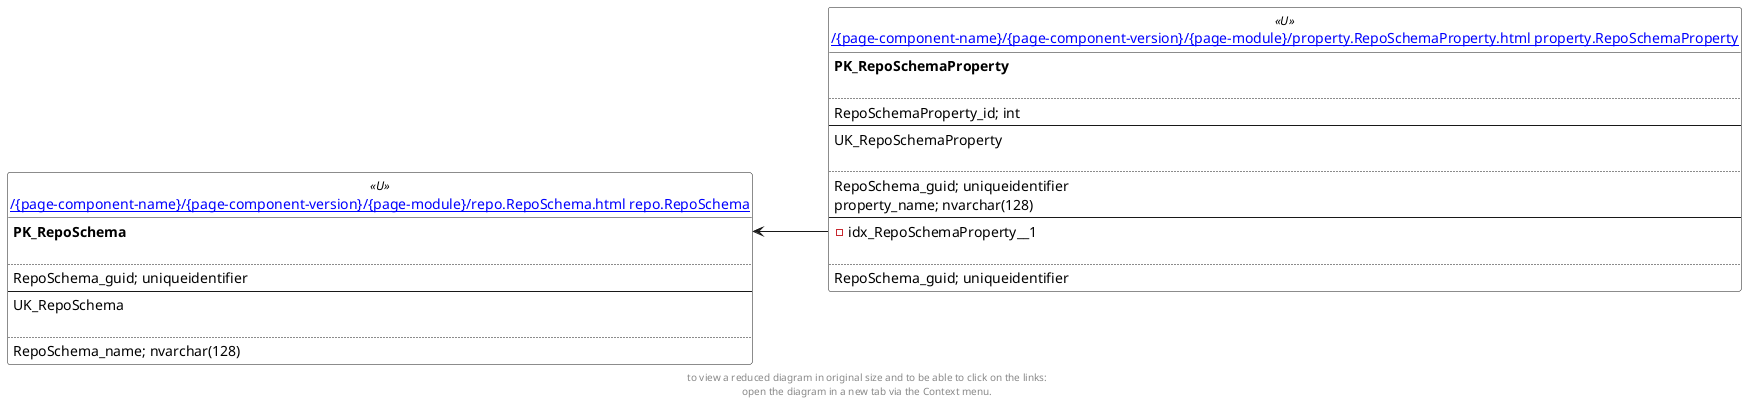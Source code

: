 @startuml
left to right direction
'top to bottom direction
hide circle
'avoide "." issues:
set namespaceSeparator none


skinparam class {
  BackgroundColor White
  BackgroundColor<<FN>> Yellow
  BackgroundColor<<FS>> Yellow
  BackgroundColor<<FT>> LightGray
  BackgroundColor<<IF>> Yellow
  BackgroundColor<<IS>> Yellow
  BackgroundColor<<P>> Aqua
  BackgroundColor<<PC>> Aqua
  BackgroundColor<<SN>> Yellow
  BackgroundColor<<SO>> SlateBlue
  BackgroundColor<<TF>> LightGray
  BackgroundColor<<TR>> Tomato
  BackgroundColor<<U>> White
  BackgroundColor<<V>> WhiteSmoke
  BackgroundColor<<X>> Aqua
}


entity "[[{site-url}/{page-component-name}/{page-component-version}/{page-module}/property.RepoSchemaProperty.html property.RepoSchemaProperty]]" as property.RepoSchemaProperty << U >> {
**PK_RepoSchemaProperty**

..
RepoSchemaProperty_id; int
--
UK_RepoSchemaProperty

..
RepoSchema_guid; uniqueidentifier
property_name; nvarchar(128)
--
- idx_RepoSchemaProperty__1

..
RepoSchema_guid; uniqueidentifier
}

entity "[[{site-url}/{page-component-name}/{page-component-version}/{page-module}/repo.RepoSchema.html repo.RepoSchema]]" as repo.RepoSchema << U >> {
**PK_RepoSchema**

..
RepoSchema_guid; uniqueidentifier
--
UK_RepoSchema

..
RepoSchema_name; nvarchar(128)
}

repo.RepoSchema::PK_RepoSchema <-- property.RepoSchemaProperty::idx_RepoSchemaProperty__1
footer
to view a reduced diagram in original size and to be able to click on the links:
open the diagram in a new tab via the Context menu.
end footer

@enduml

